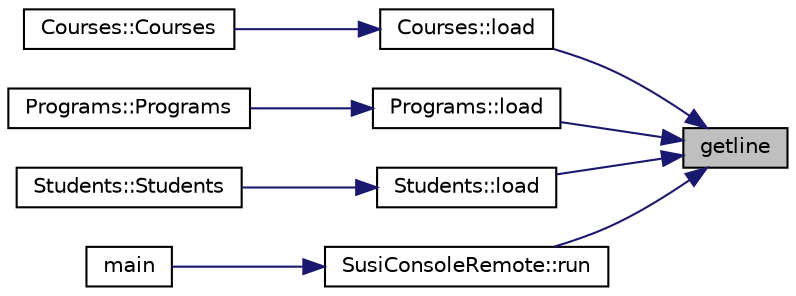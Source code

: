 digraph "getline"
{
 // LATEX_PDF_SIZE
  edge [fontname="Helvetica",fontsize="10",labelfontname="Helvetica",labelfontsize="10"];
  node [fontname="Helvetica",fontsize="10",shape=record];
  rankdir="RL";
  Node1 [label="getline",height=0.2,width=0.4,color="black", fillcolor="grey75", style="filled", fontcolor="black",tooltip=" "];
  Node1 -> Node2 [dir="back",color="midnightblue",fontsize="10",style="solid",fontname="Helvetica"];
  Node2 [label="Courses::load",height=0.2,width=0.4,color="black", fillcolor="white", style="filled",URL="$class_courses.html#a372561121d6897ace4123cd7c1d9f91f",tooltip="Десериализира таблица по подаден път на файл"];
  Node2 -> Node3 [dir="back",color="midnightblue",fontsize="10",style="solid",fontname="Helvetica"];
  Node3 [label="Courses::Courses",height=0.2,width=0.4,color="black", fillcolor="white", style="filled",URL="$class_courses.html#a575c465450af137a41125b39e0b1fc0d",tooltip=" "];
  Node1 -> Node4 [dir="back",color="midnightblue",fontsize="10",style="solid",fontname="Helvetica"];
  Node4 [label="Programs::load",height=0.2,width=0.4,color="black", fillcolor="white", style="filled",URL="$class_programs.html#a2856f7fb0b23159b4beb7535bc91a370",tooltip="Десериализира таблица по подаден път на файл"];
  Node4 -> Node5 [dir="back",color="midnightblue",fontsize="10",style="solid",fontname="Helvetica"];
  Node5 [label="Programs::Programs",height=0.2,width=0.4,color="black", fillcolor="white", style="filled",URL="$class_programs.html#a992f29a7e09d4b93833100dd66918f9d",tooltip=" "];
  Node1 -> Node6 [dir="back",color="midnightblue",fontsize="10",style="solid",fontname="Helvetica"];
  Node6 [label="Students::load",height=0.2,width=0.4,color="black", fillcolor="white", style="filled",URL="$class_students.html#a1b099e58576cf5cb49cf2b2d1975acac",tooltip="Десериализира таблица по подаден път на файл"];
  Node6 -> Node7 [dir="back",color="midnightblue",fontsize="10",style="solid",fontname="Helvetica"];
  Node7 [label="Students::Students",height=0.2,width=0.4,color="black", fillcolor="white", style="filled",URL="$class_students.html#abe12e230dcbdb21225aa2422d3ff50c1",tooltip=" "];
  Node1 -> Node8 [dir="back",color="midnightblue",fontsize="10",style="solid",fontname="Helvetica"];
  Node8 [label="SusiConsoleRemote::run",height=0.2,width=0.4,color="black", fillcolor="white", style="filled",URL="$class_susi_console_remote.html#a9450e23e6d289165c69090f3bc209dd9",tooltip="Стартира приложението."];
  Node8 -> Node9 [dir="back",color="midnightblue",fontsize="10",style="solid",fontname="Helvetica"];
  Node9 [label="main",height=0.2,width=0.4,color="black", fillcolor="white", style="filled",URL="$main_8cpp.html#ae66f6b31b5ad750f1fe042a706a4e3d4",tooltip=" "];
}

